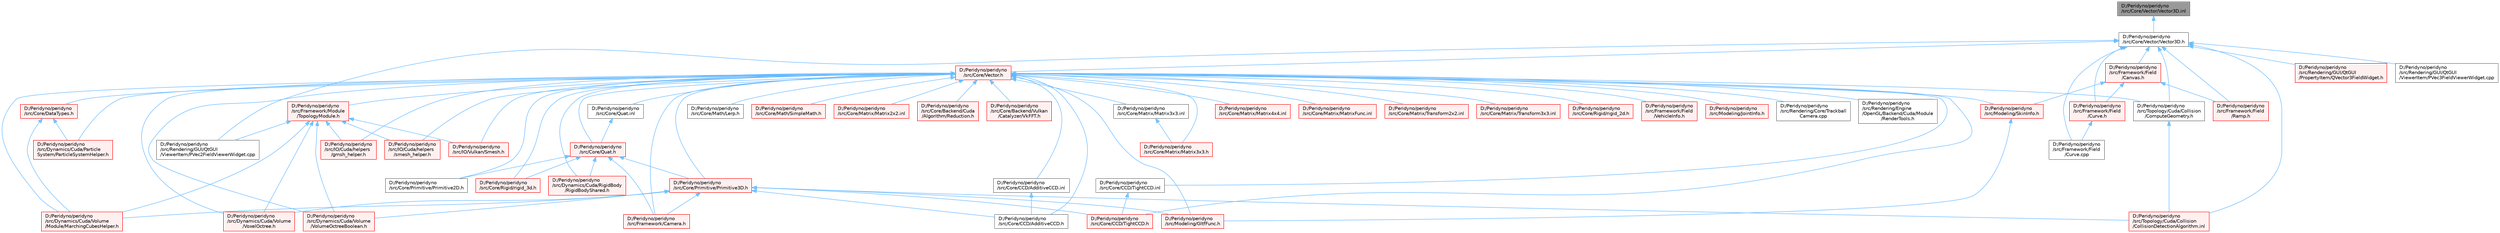 digraph "D:/Peridyno/peridyno/src/Core/Vector/Vector3D.inl"
{
 // LATEX_PDF_SIZE
  bgcolor="transparent";
  edge [fontname=Helvetica,fontsize=10,labelfontname=Helvetica,labelfontsize=10];
  node [fontname=Helvetica,fontsize=10,shape=box,height=0.2,width=0.4];
  Node1 [id="Node000001",label="D:/Peridyno/peridyno\l/src/Core/Vector/Vector3D.inl",height=0.2,width=0.4,color="gray40", fillcolor="grey60", style="filled", fontcolor="black",tooltip=" "];
  Node1 -> Node2 [id="edge1_Node000001_Node000002",dir="back",color="steelblue1",style="solid",tooltip=" "];
  Node2 [id="Node000002",label="D:/Peridyno/peridyno\l/src/Core/Vector/Vector3D.h",height=0.2,width=0.4,color="grey40", fillcolor="white", style="filled",URL="$_vector3_d_8h.html",tooltip=" "];
  Node2 -> Node3 [id="edge2_Node000002_Node000003",dir="back",color="steelblue1",style="solid",tooltip=" "];
  Node3 [id="Node000003",label="D:/Peridyno/peridyno\l/src/Core/Vector.h",height=0.2,width=0.4,color="red", fillcolor="#FFF0F0", style="filled",URL="$_vector_8h.html",tooltip=" "];
  Node3 -> Node4 [id="edge3_Node000003_Node000004",dir="back",color="steelblue1",style="solid",tooltip=" "];
  Node4 [id="Node000004",label="D:/Peridyno/peridyno\l/src/Core/Backend/Cuda\l/Algorithm/Reduction.h",height=0.2,width=0.4,color="red", fillcolor="#FFF0F0", style="filled",URL="$_reduction_8h.html",tooltip=" "];
  Node3 -> Node51 [id="edge4_Node000003_Node000051",dir="back",color="steelblue1",style="solid",tooltip=" "];
  Node51 [id="Node000051",label="D:/Peridyno/peridyno\l/src/Core/Backend/Vulkan\l/Catalyzer/VkFFT.h",height=0.2,width=0.4,color="red", fillcolor="#FFF0F0", style="filled",URL="$_vk_f_f_t_8h.html",tooltip=" "];
  Node3 -> Node53 [id="edge5_Node000003_Node000053",dir="back",color="steelblue1",style="solid",tooltip=" "];
  Node53 [id="Node000053",label="D:/Peridyno/peridyno\l/src/Core/CCD/AdditiveCCD.h",height=0.2,width=0.4,color="grey40", fillcolor="white", style="filled",URL="$_additive_c_c_d_8h.html",tooltip=" "];
  Node3 -> Node54 [id="edge6_Node000003_Node000054",dir="back",color="steelblue1",style="solid",tooltip=" "];
  Node54 [id="Node000054",label="D:/Peridyno/peridyno\l/src/Core/CCD/AdditiveCCD.inl",height=0.2,width=0.4,color="grey40", fillcolor="white", style="filled",URL="$_additive_c_c_d_8inl.html",tooltip=" "];
  Node54 -> Node53 [id="edge7_Node000054_Node000053",dir="back",color="steelblue1",style="solid",tooltip=" "];
  Node3 -> Node55 [id="edge8_Node000003_Node000055",dir="back",color="steelblue1",style="solid",tooltip=" "];
  Node55 [id="Node000055",label="D:/Peridyno/peridyno\l/src/Core/CCD/TightCCD.h",height=0.2,width=0.4,color="red", fillcolor="#FFF0F0", style="filled",URL="$_tight_c_c_d_8h.html",tooltip=" "];
  Node3 -> Node58 [id="edge9_Node000003_Node000058",dir="back",color="steelblue1",style="solid",tooltip=" "];
  Node58 [id="Node000058",label="D:/Peridyno/peridyno\l/src/Core/CCD/TightCCD.inl",height=0.2,width=0.4,color="grey40", fillcolor="white", style="filled",URL="$_tight_c_c_d_8inl.html",tooltip=" "];
  Node58 -> Node55 [id="edge10_Node000058_Node000055",dir="back",color="steelblue1",style="solid",tooltip=" "];
  Node3 -> Node59 [id="edge11_Node000003_Node000059",dir="back",color="steelblue1",style="solid",tooltip=" "];
  Node59 [id="Node000059",label="D:/Peridyno/peridyno\l/src/Core/DataTypes.h",height=0.2,width=0.4,color="red", fillcolor="#FFF0F0", style="filled",URL="$_data_types_8h.html",tooltip=" "];
  Node59 -> Node60 [id="edge12_Node000059_Node000060",dir="back",color="steelblue1",style="solid",tooltip=" "];
  Node60 [id="Node000060",label="D:/Peridyno/peridyno\l/src/Dynamics/Cuda/Particle\lSystem/ParticleSystemHelper.h",height=0.2,width=0.4,color="red", fillcolor="#FFF0F0", style="filled",URL="$_particle_system_helper_8h.html",tooltip=" "];
  Node59 -> Node66 [id="edge13_Node000059_Node000066",dir="back",color="steelblue1",style="solid",tooltip=" "];
  Node66 [id="Node000066",label="D:/Peridyno/peridyno\l/src/Dynamics/Cuda/Volume\l/Module/MarchingCubesHelper.h",height=0.2,width=0.4,color="red", fillcolor="#FFF0F0", style="filled",URL="$_marching_cubes_helper_8h.html",tooltip=" "];
  Node3 -> Node593 [id="edge14_Node000003_Node000593",dir="back",color="steelblue1",style="solid",tooltip=" "];
  Node593 [id="Node000593",label="D:/Peridyno/peridyno\l/src/Core/Math/Lerp.h",height=0.2,width=0.4,color="grey40", fillcolor="white", style="filled",URL="$_lerp_8h.html",tooltip=" "];
  Node3 -> Node594 [id="edge15_Node000003_Node000594",dir="back",color="steelblue1",style="solid",tooltip=" "];
  Node594 [id="Node000594",label="D:/Peridyno/peridyno\l/src/Core/Math/SimpleMath.h",height=0.2,width=0.4,color="red", fillcolor="#FFF0F0", style="filled",URL="$_simple_math_8h.html",tooltip=" "];
  Node3 -> Node711 [id="edge16_Node000003_Node000711",dir="back",color="steelblue1",style="solid",tooltip=" "];
  Node711 [id="Node000711",label="D:/Peridyno/peridyno\l/src/Core/Matrix/Matrix2x2.inl",height=0.2,width=0.4,color="red", fillcolor="#FFF0F0", style="filled",URL="$_matrix2x2_8inl.html",tooltip=" "];
  Node3 -> Node729 [id="edge17_Node000003_Node000729",dir="back",color="steelblue1",style="solid",tooltip=" "];
  Node729 [id="Node000729",label="D:/Peridyno/peridyno\l/src/Core/Matrix/Matrix3x3.h",height=0.2,width=0.4,color="red", fillcolor="#FFF0F0", style="filled",URL="$_matrix3x3_8h.html",tooltip=" "];
  Node3 -> Node730 [id="edge18_Node000003_Node000730",dir="back",color="steelblue1",style="solid",tooltip=" "];
  Node730 [id="Node000730",label="D:/Peridyno/peridyno\l/src/Core/Matrix/Matrix3x3.inl",height=0.2,width=0.4,color="grey40", fillcolor="white", style="filled",URL="$_matrix3x3_8inl.html",tooltip=" "];
  Node730 -> Node729 [id="edge19_Node000730_Node000729",dir="back",color="steelblue1",style="solid",tooltip=" "];
  Node3 -> Node731 [id="edge20_Node000003_Node000731",dir="back",color="steelblue1",style="solid",tooltip=" "];
  Node731 [id="Node000731",label="D:/Peridyno/peridyno\l/src/Core/Matrix/Matrix4x4.inl",height=0.2,width=0.4,color="red", fillcolor="#FFF0F0", style="filled",URL="$_matrix4x4_8inl.html",tooltip=" "];
  Node3 -> Node715 [id="edge21_Node000003_Node000715",dir="back",color="steelblue1",style="solid",tooltip=" "];
  Node715 [id="Node000715",label="D:/Peridyno/peridyno\l/src/Core/Matrix/MatrixFunc.inl",height=0.2,width=0.4,color="red", fillcolor="#FFF0F0", style="filled",URL="$_matrix_func_8inl.html",tooltip=" "];
  Node3 -> Node733 [id="edge22_Node000003_Node000733",dir="back",color="steelblue1",style="solid",tooltip=" "];
  Node733 [id="Node000733",label="D:/Peridyno/peridyno\l/src/Core/Matrix/Transform2x2.inl",height=0.2,width=0.4,color="red", fillcolor="#FFF0F0", style="filled",URL="$_transform2x2_8inl.html",tooltip=" "];
  Node3 -> Node734 [id="edge23_Node000003_Node000734",dir="back",color="steelblue1",style="solid",tooltip=" "];
  Node734 [id="Node000734",label="D:/Peridyno/peridyno\l/src/Core/Matrix/Transform3x3.inl",height=0.2,width=0.4,color="red", fillcolor="#FFF0F0", style="filled",URL="$_transform3x3_8inl.html",tooltip=" "];
  Node3 -> Node601 [id="edge24_Node000003_Node000601",dir="back",color="steelblue1",style="solid",tooltip=" "];
  Node601 [id="Node000601",label="D:/Peridyno/peridyno\l/src/Core/Primitive/Primitive2D.h",height=0.2,width=0.4,color="grey40", fillcolor="white", style="filled",URL="$_primitive2_d_8h.html",tooltip=" "];
  Node3 -> Node603 [id="edge25_Node000003_Node000603",dir="back",color="steelblue1",style="solid",tooltip=" "];
  Node603 [id="Node000603",label="D:/Peridyno/peridyno\l/src/Core/Primitive/Primitive3D.h",height=0.2,width=0.4,color="red", fillcolor="#FFF0F0", style="filled",URL="$_primitive3_d_8h.html",tooltip=" "];
  Node603 -> Node53 [id="edge26_Node000603_Node000053",dir="back",color="steelblue1",style="solid",tooltip=" "];
  Node603 -> Node55 [id="edge27_Node000603_Node000055",dir="back",color="steelblue1",style="solid",tooltip=" "];
  Node603 -> Node66 [id="edge28_Node000603_Node000066",dir="back",color="steelblue1",style="solid",tooltip=" "];
  Node603 -> Node349 [id="edge29_Node000603_Node000349",dir="back",color="steelblue1",style="solid",tooltip=" "];
  Node349 [id="Node000349",label="D:/Peridyno/peridyno\l/src/Dynamics/Cuda/Volume\l/VolumeOctreeBoolean.h",height=0.2,width=0.4,color="red", fillcolor="#FFF0F0", style="filled",URL="$_volume_octree_boolean_8h.html",tooltip=" "];
  Node603 -> Node498 [id="edge30_Node000603_Node000498",dir="back",color="steelblue1",style="solid",tooltip=" "];
  Node498 [id="Node000498",label="D:/Peridyno/peridyno\l/src/Dynamics/Cuda/Volume\l/VoxelOctree.h",height=0.2,width=0.4,color="red", fillcolor="#FFF0F0", style="filled",URL="$_voxel_octree_8h.html",tooltip=" "];
  Node603 -> Node605 [id="edge31_Node000603_Node000605",dir="back",color="steelblue1",style="solid",tooltip=" "];
  Node605 [id="Node000605",label="D:/Peridyno/peridyno\l/src/Framework/Camera.h",height=0.2,width=0.4,color="red", fillcolor="#FFF0F0", style="filled",URL="$_framework_2_camera_8h.html",tooltip=" "];
  Node603 -> Node549 [id="edge32_Node000603_Node000549",dir="back",color="steelblue1",style="solid",tooltip=" "];
  Node549 [id="Node000549",label="D:/Peridyno/peridyno\l/src/Modeling/GltfFunc.h",height=0.2,width=0.4,color="red", fillcolor="#FFF0F0", style="filled",URL="$_gltf_func_8h.html",tooltip=" "];
  Node603 -> Node607 [id="edge33_Node000603_Node000607",dir="back",color="steelblue1",style="solid",tooltip=" "];
  Node607 [id="Node000607",label="D:/Peridyno/peridyno\l/src/Topology/Cuda/Collision\l/CollisionDetectionAlgorithm.inl",height=0.2,width=0.4,color="red", fillcolor="#FFF0F0", style="filled",URL="$_collision_detection_algorithm_8inl.html",tooltip=" "];
  Node3 -> Node716 [id="edge34_Node000003_Node000716",dir="back",color="steelblue1",style="solid",tooltip=" "];
  Node716 [id="Node000716",label="D:/Peridyno/peridyno\l/src/Core/Quat.h",height=0.2,width=0.4,color="red", fillcolor="#FFF0F0", style="filled",URL="$_quat_8h.html",tooltip="Implementation of quaternion."];
  Node716 -> Node601 [id="edge35_Node000716_Node000601",dir="back",color="steelblue1",style="solid",tooltip=" "];
  Node716 -> Node603 [id="edge36_Node000716_Node000603",dir="back",color="steelblue1",style="solid",tooltip=" "];
  Node716 -> Node719 [id="edge37_Node000716_Node000719",dir="back",color="steelblue1",style="solid",tooltip=" "];
  Node719 [id="Node000719",label="D:/Peridyno/peridyno\l/src/Core/Rigid/rigid_3d.h",height=0.2,width=0.4,color="red", fillcolor="#FFF0F0", style="filled",URL="$rigid__3d_8h.html",tooltip=" "];
  Node716 -> Node721 [id="edge38_Node000716_Node000721",dir="back",color="steelblue1",style="solid",tooltip=" "];
  Node721 [id="Node000721",label="D:/Peridyno/peridyno\l/src/Dynamics/Cuda/RigidBody\l/RigidBodyShared.h",height=0.2,width=0.4,color="red", fillcolor="#FFF0F0", style="filled",URL="$_rigid_body_shared_8h.html",tooltip=" "];
  Node716 -> Node605 [id="edge39_Node000716_Node000605",dir="back",color="steelblue1",style="solid",tooltip=" "];
  Node3 -> Node723 [id="edge40_Node000003_Node000723",dir="back",color="steelblue1",style="solid",tooltip=" "];
  Node723 [id="Node000723",label="D:/Peridyno/peridyno\l/src/Core/Quat.inl",height=0.2,width=0.4,color="grey40", fillcolor="white", style="filled",URL="$_quat_8inl.html",tooltip=" "];
  Node723 -> Node716 [id="edge41_Node000723_Node000716",dir="back",color="steelblue1",style="solid",tooltip=" "];
  Node3 -> Node724 [id="edge42_Node000003_Node000724",dir="back",color="steelblue1",style="solid",tooltip=" "];
  Node724 [id="Node000724",label="D:/Peridyno/peridyno\l/src/Core/Rigid/rigid_2d.h",height=0.2,width=0.4,color="red", fillcolor="#FFF0F0", style="filled",URL="$rigid__2d_8h.html",tooltip=" "];
  Node3 -> Node719 [id="edge43_Node000003_Node000719",dir="back",color="steelblue1",style="solid",tooltip=" "];
  Node3 -> Node60 [id="edge44_Node000003_Node000060",dir="back",color="steelblue1",style="solid",tooltip=" "];
  Node3 -> Node721 [id="edge45_Node000003_Node000721",dir="back",color="steelblue1",style="solid",tooltip=" "];
  Node3 -> Node66 [id="edge46_Node000003_Node000066",dir="back",color="steelblue1",style="solid",tooltip=" "];
  Node3 -> Node349 [id="edge47_Node000003_Node000349",dir="back",color="steelblue1",style="solid",tooltip=" "];
  Node3 -> Node498 [id="edge48_Node000003_Node000498",dir="back",color="steelblue1",style="solid",tooltip=" "];
  Node3 -> Node605 [id="edge49_Node000003_Node000605",dir="back",color="steelblue1",style="solid",tooltip=" "];
  Node3 -> Node726 [id="edge50_Node000003_Node000726",dir="back",color="steelblue1",style="solid",tooltip=" "];
  Node726 [id="Node000726",label="D:/Peridyno/peridyno\l/src/Framework/Field\l/VehicleInfo.h",height=0.2,width=0.4,color="red", fillcolor="#FFF0F0", style="filled",URL="$_vehicle_info_8h.html",tooltip=" "];
  Node3 -> Node497 [id="edge51_Node000003_Node000497",dir="back",color="steelblue1",style="solid",tooltip=" "];
  Node497 [id="Node000497",label="D:/Peridyno/peridyno\l/src/Framework/Module\l/TopologyModule.h",height=0.2,width=0.4,color="red", fillcolor="#FFF0F0", style="filled",URL="$_topology_module_8h.html",tooltip=" "];
  Node497 -> Node66 [id="edge52_Node000497_Node000066",dir="back",color="steelblue1",style="solid",tooltip=" "];
  Node497 -> Node349 [id="edge53_Node000497_Node000349",dir="back",color="steelblue1",style="solid",tooltip=" "];
  Node497 -> Node498 [id="edge54_Node000497_Node000498",dir="back",color="steelblue1",style="solid",tooltip=" "];
  Node497 -> Node499 [id="edge55_Node000497_Node000499",dir="back",color="steelblue1",style="solid",tooltip=" "];
  Node499 [id="Node000499",label="D:/Peridyno/peridyno\l/src/IO/Cuda/helpers\l/gmsh_helper.h",height=0.2,width=0.4,color="red", fillcolor="#FFF0F0", style="filled",URL="$gmsh__helper_8h.html",tooltip=" "];
  Node497 -> Node501 [id="edge56_Node000497_Node000501",dir="back",color="steelblue1",style="solid",tooltip=" "];
  Node501 [id="Node000501",label="D:/Peridyno/peridyno\l/src/IO/Cuda/helpers\l/smesh_helper.h",height=0.2,width=0.4,color="red", fillcolor="#FFF0F0", style="filled",URL="$smesh__helper_8h.html",tooltip=" "];
  Node497 -> Node503 [id="edge57_Node000497_Node000503",dir="back",color="steelblue1",style="solid",tooltip=" "];
  Node503 [id="Node000503",label="D:/Peridyno/peridyno\l/src/IO/Vulkan/Smesh.h",height=0.2,width=0.4,color="red", fillcolor="#FFF0F0", style="filled",URL="$_smesh_8h.html",tooltip=" "];
  Node497 -> Node522 [id="edge58_Node000497_Node000522",dir="back",color="steelblue1",style="solid",tooltip=" "];
  Node522 [id="Node000522",label="D:/Peridyno/peridyno\l/src/Rendering/GUI/QtGUI\l/ViewerItem/PVec2FieldViewerWidget.cpp",height=0.2,width=0.4,color="grey40", fillcolor="white", style="filled",URL="$_p_vec2_field_viewer_widget_8cpp.html",tooltip=" "];
  Node3 -> Node499 [id="edge59_Node000003_Node000499",dir="back",color="steelblue1",style="solid",tooltip=" "];
  Node3 -> Node501 [id="edge60_Node000003_Node000501",dir="back",color="steelblue1",style="solid",tooltip=" "];
  Node3 -> Node503 [id="edge61_Node000003_Node000503",dir="back",color="steelblue1",style="solid",tooltip=" "];
  Node3 -> Node549 [id="edge62_Node000003_Node000549",dir="back",color="steelblue1",style="solid",tooltip=" "];
  Node3 -> Node585 [id="edge63_Node000003_Node000585",dir="back",color="steelblue1",style="solid",tooltip=" "];
  Node585 [id="Node000585",label="D:/Peridyno/peridyno\l/src/Modeling/JointInfo.h",height=0.2,width=0.4,color="red", fillcolor="#FFF0F0", style="filled",URL="$_joint_info_8h.html",tooltip=" "];
  Node3 -> Node550 [id="edge64_Node000003_Node000550",dir="back",color="steelblue1",style="solid",tooltip=" "];
  Node550 [id="Node000550",label="D:/Peridyno/peridyno\l/src/Modeling/SkinInfo.h",height=0.2,width=0.4,color="red", fillcolor="#FFF0F0", style="filled",URL="$_skin_info_8h.html",tooltip=" "];
  Node550 -> Node549 [id="edge65_Node000550_Node000549",dir="back",color="steelblue1",style="solid",tooltip=" "];
  Node3 -> Node735 [id="edge66_Node000003_Node000735",dir="back",color="steelblue1",style="solid",tooltip=" "];
  Node735 [id="Node000735",label="D:/Peridyno/peridyno\l/src/Rendering/Core/Trackball\lCamera.cpp",height=0.2,width=0.4,color="grey40", fillcolor="white", style="filled",URL="$_trackball_camera_8cpp.html",tooltip=" "];
  Node3 -> Node736 [id="edge67_Node000003_Node000736",dir="back",color="steelblue1",style="solid",tooltip=" "];
  Node736 [id="Node000736",label="D:/Peridyno/peridyno\l/src/Rendering/Engine\l/OpenGL/Backend/Cuda/Module\l/RenderTools.h",height=0.2,width=0.4,color="grey40", fillcolor="white", style="filled",URL="$_render_tools_8h.html",tooltip=" "];
  Node3 -> Node727 [id="edge68_Node000003_Node000727",dir="back",color="steelblue1",style="solid",tooltip=" "];
  Node727 [id="Node000727",label="D:/Peridyno/peridyno\l/src/Topology/Cuda/Collision\l/ComputeGeometry.h",height=0.2,width=0.4,color="grey40", fillcolor="white", style="filled",URL="$_compute_geometry_8h.html",tooltip=" "];
  Node727 -> Node607 [id="edge69_Node000727_Node000607",dir="back",color="steelblue1",style="solid",tooltip=" "];
  Node2 -> Node751 [id="edge70_Node000002_Node000751",dir="back",color="steelblue1",style="solid",tooltip=" "];
  Node751 [id="Node000751",label="D:/Peridyno/peridyno\l/src/Framework/Field\l/Canvas.h",height=0.2,width=0.4,color="red", fillcolor="#FFF0F0", style="filled",URL="$_canvas_8h.html",tooltip=" "];
  Node751 -> Node637 [id="edge71_Node000751_Node000637",dir="back",color="steelblue1",style="solid",tooltip=" "];
  Node637 [id="Node000637",label="D:/Peridyno/peridyno\l/src/Framework/Field\l/Curve.h",height=0.2,width=0.4,color="red", fillcolor="#FFF0F0", style="filled",URL="$_curve_8h.html",tooltip=" "];
  Node637 -> Node638 [id="edge72_Node000637_Node000638",dir="back",color="steelblue1",style="solid",tooltip=" "];
  Node638 [id="Node000638",label="D:/Peridyno/peridyno\l/src/Framework/Field\l/Curve.cpp",height=0.2,width=0.4,color="grey40", fillcolor="white", style="filled",URL="$_curve_8cpp.html",tooltip=" "];
  Node751 -> Node641 [id="edge73_Node000751_Node000641",dir="back",color="steelblue1",style="solid",tooltip=" "];
  Node641 [id="Node000641",label="D:/Peridyno/peridyno\l/src/Framework/Field\l/Ramp.h",height=0.2,width=0.4,color="red", fillcolor="#FFF0F0", style="filled",URL="$_ramp_8h.html",tooltip=" "];
  Node751 -> Node550 [id="edge74_Node000751_Node000550",dir="back",color="steelblue1",style="solid",tooltip=" "];
  Node2 -> Node638 [id="edge75_Node000002_Node000638",dir="back",color="steelblue1",style="solid",tooltip=" "];
  Node2 -> Node637 [id="edge76_Node000002_Node000637",dir="back",color="steelblue1",style="solid",tooltip=" "];
  Node2 -> Node641 [id="edge77_Node000002_Node000641",dir="back",color="steelblue1",style="solid",tooltip=" "];
  Node2 -> Node667 [id="edge78_Node000002_Node000667",dir="back",color="steelblue1",style="solid",tooltip=" "];
  Node667 [id="Node000667",label="D:/Peridyno/peridyno\l/src/Rendering/GUI/QtGUI\l/PropertyItem/QVector3FieldWidget.h",height=0.2,width=0.4,color="red", fillcolor="#FFF0F0", style="filled",URL="$_q_vector3_field_widget_8h.html",tooltip=" "];
  Node2 -> Node522 [id="edge79_Node000002_Node000522",dir="back",color="steelblue1",style="solid",tooltip=" "];
  Node2 -> Node695 [id="edge80_Node000002_Node000695",dir="back",color="steelblue1",style="solid",tooltip=" "];
  Node695 [id="Node000695",label="D:/Peridyno/peridyno\l/src/Rendering/GUI/QtGUI\l/ViewerItem/PVec3FieldViewerWidget.cpp",height=0.2,width=0.4,color="grey40", fillcolor="white", style="filled",URL="$_p_vec3_field_viewer_widget_8cpp.html",tooltip=" "];
  Node2 -> Node607 [id="edge81_Node000002_Node000607",dir="back",color="steelblue1",style="solid",tooltip=" "];
  Node2 -> Node727 [id="edge82_Node000002_Node000727",dir="back",color="steelblue1",style="solid",tooltip=" "];
}
